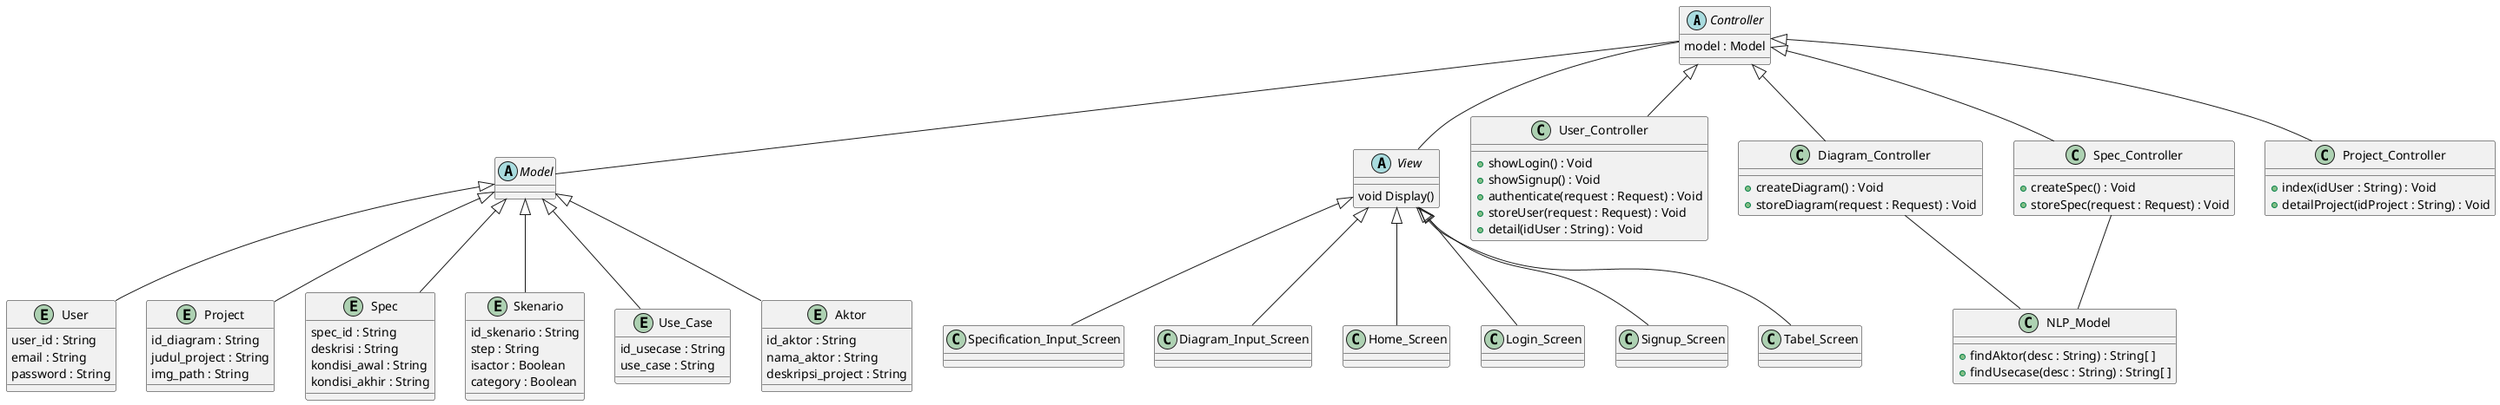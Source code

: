 @startuml

abstract class Controller {
    model : Model
}

abstract class Model {
}

Controller -- Model

abstract class View{
    void Display()
}

Controller -- View
View <|-- Specification_Input_Screen
View <|-- Diagram_Input_Screen
View <|-- Home_Screen
View <|-- Login_Screen
View <|-- Signup_Screen
View <|-- Tabel_Screen


entity User extends Model {
    user_id : String
    email : String
    password : String
}


entity Project extends Model{
    id_diagram : String
    judul_project : String
    img_path : String
}

entity Spec extends Model {
    spec_id : String
    deskrisi : String
    kondisi_awal : String
    kondisi_akhir : String
}

entity Skenario extends Model {
    id_skenario : String
    step : String
    isactor : Boolean
    category : Boolean
}

entity Use_Case extends Model {
    id_usecase : String
    use_case : String
}

entity Aktor extends Model {
    id_aktor : String
    nama_aktor : String
    deskripsi_project : String
}

Controller <|-- User_Controller
Controller <|-- Diagram_Controller
Controller <|-- Spec_Controller
Controller <|-- Project_Controller

class NLP_Model {
}

class User_Controller {
    +showLogin() : Void
    +showSignup() : Void
    +authenticate(request : Request) : Void
    +storeUser(request : Request) : Void
    +detail(idUser : String) : Void
}

class Diagram_Controller {
    +createDiagram() : Void
    +storeDiagram(request : Request) : Void
}

class Spec_Controller {
    +createSpec() : Void
    +storeSpec(request : Request) : Void
}

class Project_Controller {
    +index(idUser : String) : Void
    +detailProject(idProject : String) : Void
}

Diagram_Controller -- NLP_Model
Spec_Controller -- NLP_Model

class NLP_Model{
    +findAktor(desc : String) : String[ ]
    +findUsecase(desc : String) : String[ ]
}

@enduml